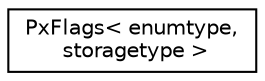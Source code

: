 digraph "Graphical Class Hierarchy"
{
  edge [fontname="Helvetica",fontsize="10",labelfontname="Helvetica",labelfontsize="10"];
  node [fontname="Helvetica",fontsize="10",shape=record];
  rankdir="LR";
  Node0 [label="PxFlags\< enumtype,\l storagetype \>",height=0.2,width=0.4,color="black", fillcolor="white", style="filled",URL="$classPxFlags.html",tooltip="Container for bitfield flag variables associated with a specific enum type. "];
}
